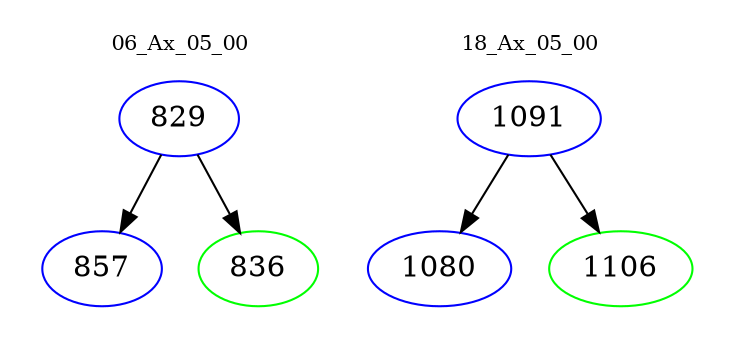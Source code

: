 digraph{
subgraph cluster_0 {
color = white
label = "06_Ax_05_00";
fontsize=10;
T0_829 [label="829", color="blue"]
T0_829 -> T0_857 [color="black"]
T0_857 [label="857", color="blue"]
T0_829 -> T0_836 [color="black"]
T0_836 [label="836", color="green"]
}
subgraph cluster_1 {
color = white
label = "18_Ax_05_00";
fontsize=10;
T1_1091 [label="1091", color="blue"]
T1_1091 -> T1_1080 [color="black"]
T1_1080 [label="1080", color="blue"]
T1_1091 -> T1_1106 [color="black"]
T1_1106 [label="1106", color="green"]
}
}
